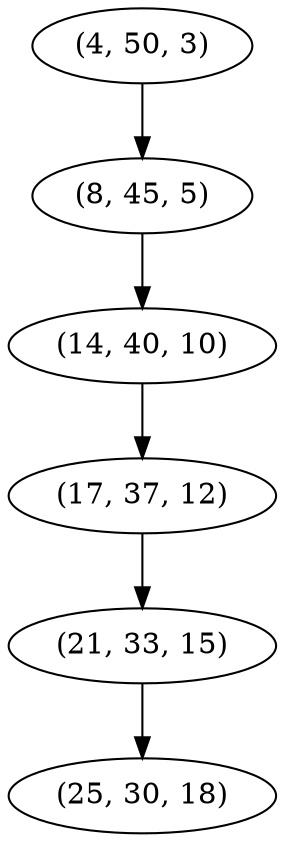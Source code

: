 digraph tree {
    "(4, 50, 3)";
    "(8, 45, 5)";
    "(14, 40, 10)";
    "(17, 37, 12)";
    "(21, 33, 15)";
    "(25, 30, 18)";
    "(4, 50, 3)" -> "(8, 45, 5)";
    "(8, 45, 5)" -> "(14, 40, 10)";
    "(14, 40, 10)" -> "(17, 37, 12)";
    "(17, 37, 12)" -> "(21, 33, 15)";
    "(21, 33, 15)" -> "(25, 30, 18)";
}
